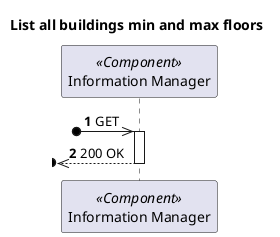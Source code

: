 @startuml
'https://plantuml.com/sequence-diagram

autonumber

skinparam packageStyle rect

title List all buildings min and max floors

participant "Information Manager" as MD <<Component>>

?o->> MD : GET

activate MD
?o<<-- MD : 200 OK
deactivate MD
@enduml
